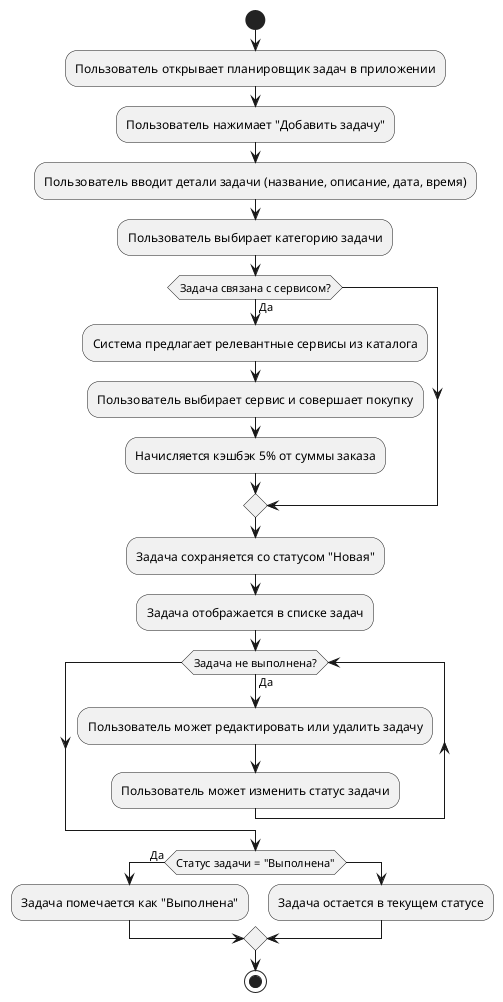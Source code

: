@startuml
start
:Пользователь открывает планировщик задач в приложении;
:Пользователь нажимает "Добавить задачу";
:Пользователь вводит детали задачи (название, описание, дата, время);
:Пользователь выбирает категорию задачи;

if (Задача связана с сервисом?) then (Да)
    :Система предлагает релевантные сервисы из каталога;
    :Пользователь выбирает сервис и совершает покупку;
    :Начисляется кэшбэк 5% от суммы заказа;
endif

:Задача сохраняется со статусом "Новая";
:Задача отображается в списке задач;

while (Задача не выполнена?) is (Да)
    :Пользователь может редактировать или удалить задачу;
    :Пользователь может изменить статус задачи;
endwhile

if (Статус задачи = "Выполнена") then (Да)
    :Задача помечается как "Выполнена";
else
    :Задача остается в текущем статусе;
endif

stop
@enduml
